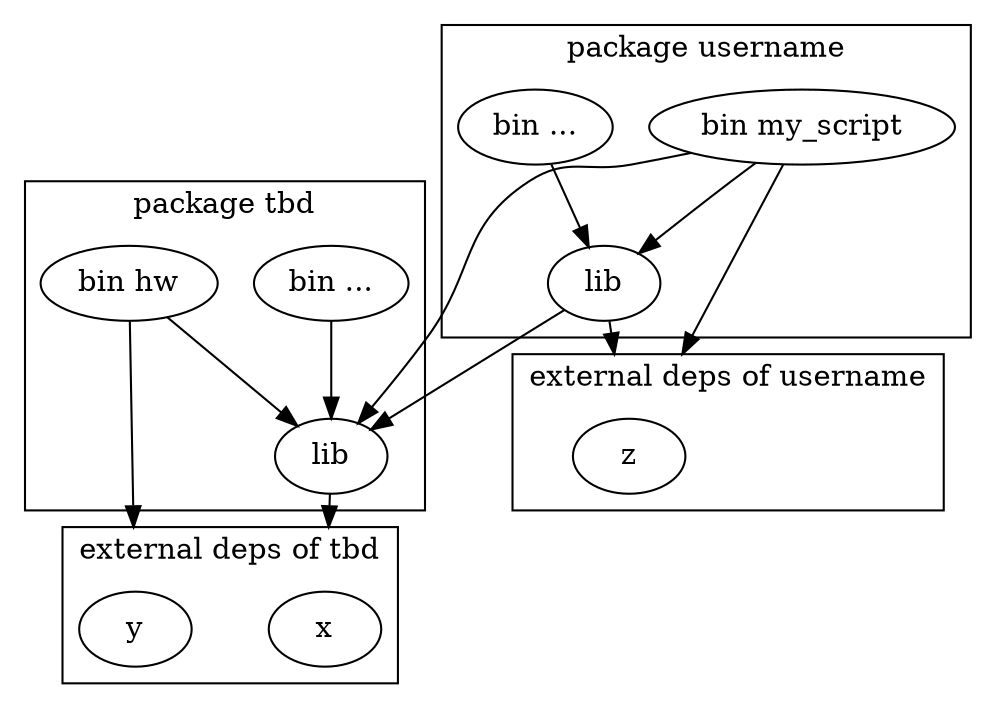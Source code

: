 digraph MyGraph {
    compound = true;

    subgraph cluster_package_tbd {
        label = "package tbd"
        tbd_lib[label="lib"]
        hw[label="bin hw"]
        tbd_bin_etc[label = "bin ..."]

        hw -> tbd_lib
        tbd_bin_etc -> tbd_lib
    }

    subgraph cluster_package_username {
        label = "package username"
        username_lib[label="lib"]
        my_script[label="bin my_script"]
        username_bin_etc[label = "bin ..."]
        my_script -> username_lib
        username_bin_etc -> username_lib
    }

    subgraph cluster_tbd_deps {
        label = "external deps of tbd"
        x
        y
    }

    subgraph cluster_username_deps {
        label = "external deps of username"
        z
    }

    username_lib -> tbd_lib
    my_script -> tbd_lib
    username_lib -> z [lhead=cluster_username_deps]
    my_script -> z [lhead=cluster_username_deps]
    tbd_lib -> x [lhead=cluster_tbd_deps]
    hw -> y [lhead=cluster_tbd_deps]
}